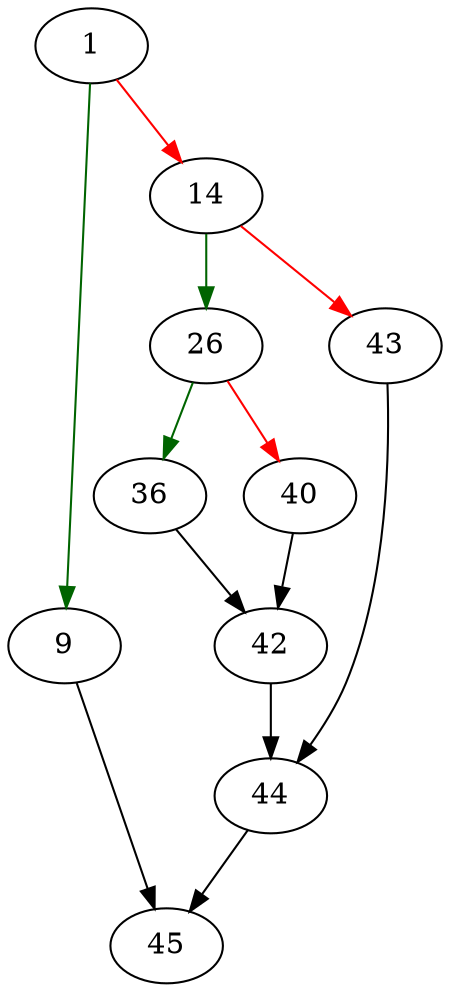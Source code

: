 strict digraph "saveCursorKey" {
	// Node definitions.
	1 [entry=true];
	9;
	14;
	45;
	26;
	43;
	36;
	40;
	42;
	44;

	// Edge definitions.
	1 -> 9 [
		color=darkgreen
		cond=true
	];
	1 -> 14 [
		color=red
		cond=false
	];
	9 -> 45;
	14 -> 26 [
		color=darkgreen
		cond=true
	];
	14 -> 43 [
		color=red
		cond=false
	];
	26 -> 36 [
		color=darkgreen
		cond=true
	];
	26 -> 40 [
		color=red
		cond=false
	];
	43 -> 44;
	36 -> 42;
	40 -> 42;
	42 -> 44;
	44 -> 45;
}